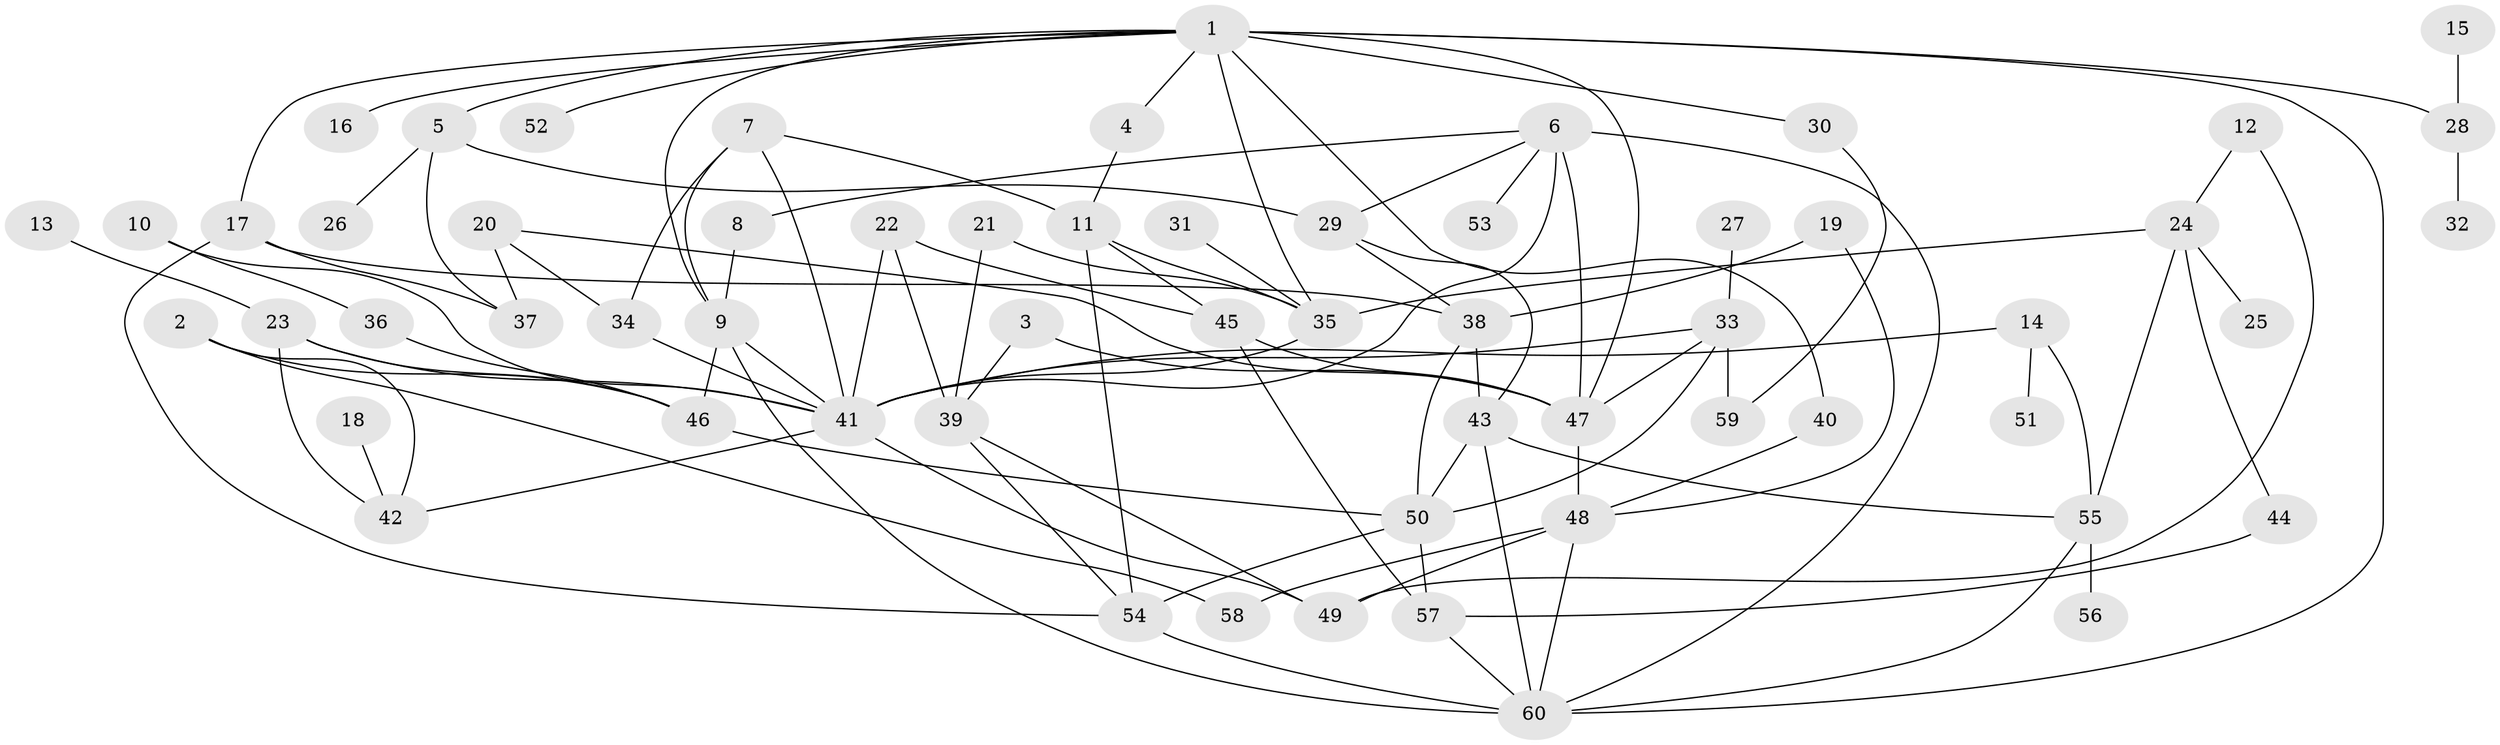// original degree distribution, {8: 0.01680672268907563, 3: 0.17647058823529413, 5: 0.08403361344537816, 4: 0.17647058823529413, 2: 0.2773109243697479, 9: 0.008403361344537815, 6: 0.025210084033613446, 1: 0.23529411764705882}
// Generated by graph-tools (version 1.1) at 2025/25/03/09/25 03:25:29]
// undirected, 60 vertices, 105 edges
graph export_dot {
graph [start="1"]
  node [color=gray90,style=filled];
  1;
  2;
  3;
  4;
  5;
  6;
  7;
  8;
  9;
  10;
  11;
  12;
  13;
  14;
  15;
  16;
  17;
  18;
  19;
  20;
  21;
  22;
  23;
  24;
  25;
  26;
  27;
  28;
  29;
  30;
  31;
  32;
  33;
  34;
  35;
  36;
  37;
  38;
  39;
  40;
  41;
  42;
  43;
  44;
  45;
  46;
  47;
  48;
  49;
  50;
  51;
  52;
  53;
  54;
  55;
  56;
  57;
  58;
  59;
  60;
  1 -- 4 [weight=1.0];
  1 -- 5 [weight=1.0];
  1 -- 9 [weight=1.0];
  1 -- 16 [weight=1.0];
  1 -- 17 [weight=1.0];
  1 -- 28 [weight=1.0];
  1 -- 30 [weight=1.0];
  1 -- 35 [weight=1.0];
  1 -- 40 [weight=1.0];
  1 -- 47 [weight=1.0];
  1 -- 52 [weight=1.0];
  1 -- 60 [weight=1.0];
  2 -- 42 [weight=1.0];
  2 -- 46 [weight=1.0];
  2 -- 58 [weight=1.0];
  3 -- 39 [weight=1.0];
  3 -- 47 [weight=1.0];
  4 -- 11 [weight=1.0];
  5 -- 26 [weight=1.0];
  5 -- 29 [weight=1.0];
  5 -- 37 [weight=1.0];
  6 -- 8 [weight=1.0];
  6 -- 29 [weight=1.0];
  6 -- 41 [weight=2.0];
  6 -- 47 [weight=1.0];
  6 -- 53 [weight=1.0];
  6 -- 60 [weight=1.0];
  7 -- 9 [weight=1.0];
  7 -- 11 [weight=1.0];
  7 -- 34 [weight=1.0];
  7 -- 41 [weight=1.0];
  8 -- 9 [weight=1.0];
  9 -- 41 [weight=1.0];
  9 -- 46 [weight=1.0];
  9 -- 60 [weight=1.0];
  10 -- 36 [weight=1.0];
  10 -- 41 [weight=1.0];
  11 -- 35 [weight=1.0];
  11 -- 45 [weight=1.0];
  11 -- 54 [weight=1.0];
  12 -- 24 [weight=1.0];
  12 -- 49 [weight=1.0];
  13 -- 23 [weight=1.0];
  14 -- 41 [weight=1.0];
  14 -- 51 [weight=1.0];
  14 -- 55 [weight=1.0];
  15 -- 28 [weight=1.0];
  17 -- 37 [weight=1.0];
  17 -- 38 [weight=1.0];
  17 -- 54 [weight=1.0];
  18 -- 42 [weight=1.0];
  19 -- 38 [weight=1.0];
  19 -- 48 [weight=1.0];
  20 -- 34 [weight=2.0];
  20 -- 37 [weight=1.0];
  20 -- 47 [weight=1.0];
  21 -- 35 [weight=1.0];
  21 -- 39 [weight=1.0];
  22 -- 39 [weight=1.0];
  22 -- 41 [weight=1.0];
  22 -- 45 [weight=1.0];
  23 -- 41 [weight=2.0];
  23 -- 42 [weight=1.0];
  23 -- 46 [weight=1.0];
  24 -- 25 [weight=1.0];
  24 -- 35 [weight=1.0];
  24 -- 44 [weight=1.0];
  24 -- 55 [weight=1.0];
  27 -- 33 [weight=1.0];
  28 -- 32 [weight=1.0];
  29 -- 38 [weight=1.0];
  29 -- 43 [weight=1.0];
  30 -- 59 [weight=1.0];
  31 -- 35 [weight=1.0];
  33 -- 41 [weight=1.0];
  33 -- 47 [weight=1.0];
  33 -- 50 [weight=1.0];
  33 -- 59 [weight=1.0];
  34 -- 41 [weight=1.0];
  35 -- 41 [weight=1.0];
  36 -- 46 [weight=1.0];
  38 -- 43 [weight=1.0];
  38 -- 50 [weight=1.0];
  39 -- 49 [weight=1.0];
  39 -- 54 [weight=1.0];
  40 -- 48 [weight=1.0];
  41 -- 42 [weight=1.0];
  41 -- 49 [weight=1.0];
  43 -- 50 [weight=1.0];
  43 -- 55 [weight=1.0];
  43 -- 60 [weight=1.0];
  44 -- 57 [weight=1.0];
  45 -- 47 [weight=1.0];
  45 -- 57 [weight=1.0];
  46 -- 50 [weight=1.0];
  47 -- 48 [weight=1.0];
  48 -- 49 [weight=1.0];
  48 -- 58 [weight=1.0];
  48 -- 60 [weight=1.0];
  50 -- 54 [weight=1.0];
  50 -- 57 [weight=1.0];
  54 -- 60 [weight=1.0];
  55 -- 56 [weight=1.0];
  55 -- 60 [weight=1.0];
  57 -- 60 [weight=1.0];
}
